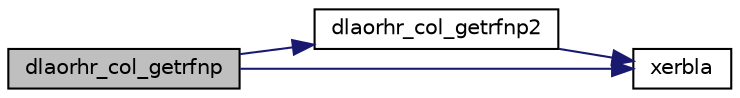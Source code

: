 digraph "dlaorhr_col_getrfnp"
{
 // LATEX_PDF_SIZE
  edge [fontname="Helvetica",fontsize="10",labelfontname="Helvetica",labelfontsize="10"];
  node [fontname="Helvetica",fontsize="10",shape=record];
  rankdir="LR";
  Node1 [label="dlaorhr_col_getrfnp",height=0.2,width=0.4,color="black", fillcolor="grey75", style="filled", fontcolor="black",tooltip="DLAORHR_COL_GETRFNP"];
  Node1 -> Node2 [color="midnightblue",fontsize="10",style="solid",fontname="Helvetica"];
  Node2 [label="dlaorhr_col_getrfnp2",height=0.2,width=0.4,color="black", fillcolor="white", style="filled",URL="$dlaorhr__col__getrfnp2_8f.html#a8b4838ff12c7f40680ad11f601093b47",tooltip="DLAORHR_COL_GETRFNP2"];
  Node2 -> Node3 [color="midnightblue",fontsize="10",style="solid",fontname="Helvetica"];
  Node3 [label="xerbla",height=0.2,width=0.4,color="black", fillcolor="white", style="filled",URL="$xerbla_8f.html#a377ee61015baf8dea7770b3a404b1c07",tooltip="XERBLA"];
  Node1 -> Node3 [color="midnightblue",fontsize="10",style="solid",fontname="Helvetica"];
}
